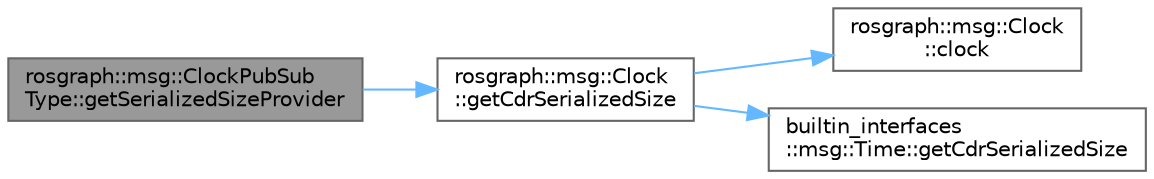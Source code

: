 digraph "rosgraph::msg::ClockPubSubType::getSerializedSizeProvider"
{
 // INTERACTIVE_SVG=YES
 // LATEX_PDF_SIZE
  bgcolor="transparent";
  edge [fontname=Helvetica,fontsize=10,labelfontname=Helvetica,labelfontsize=10];
  node [fontname=Helvetica,fontsize=10,shape=box,height=0.2,width=0.4];
  rankdir="LR";
  Node1 [id="Node000001",label="rosgraph::msg::ClockPubSub\lType::getSerializedSizeProvider",height=0.2,width=0.4,color="gray40", fillcolor="grey60", style="filled", fontcolor="black",tooltip=" "];
  Node1 -> Node2 [id="edge1_Node000001_Node000002",color="steelblue1",style="solid",tooltip=" "];
  Node2 [id="Node000002",label="rosgraph::msg::Clock\l::getCdrSerializedSize",height=0.2,width=0.4,color="grey40", fillcolor="white", style="filled",URL="$d7/dea/classrosgraph_1_1msg_1_1Clock.html#ad87a9b854de32e35b6b6e57145681b90",tooltip="This function returns the serialized size of a data depending on the buffer alignment."];
  Node2 -> Node3 [id="edge2_Node000002_Node000003",color="steelblue1",style="solid",tooltip=" "];
  Node3 [id="Node000003",label="rosgraph::msg::Clock\l::clock",height=0.2,width=0.4,color="grey40", fillcolor="white", style="filled",URL="$d7/dea/classrosgraph_1_1msg_1_1Clock.html#af51316ad308b8eefd6393f352a342720",tooltip="This function copies the value in member clock"];
  Node2 -> Node4 [id="edge3_Node000002_Node000004",color="steelblue1",style="solid",tooltip=" "];
  Node4 [id="Node000004",label="builtin_interfaces\l::msg::Time::getCdrSerializedSize",height=0.2,width=0.4,color="grey40", fillcolor="white", style="filled",URL="$da/d39/classbuiltin__interfaces_1_1msg_1_1Time.html#abdf1cc0285c53ceeb6c4eae36acd3c0f",tooltip="This function returns the serialized size of a data depending on the buffer alignment."];
}
